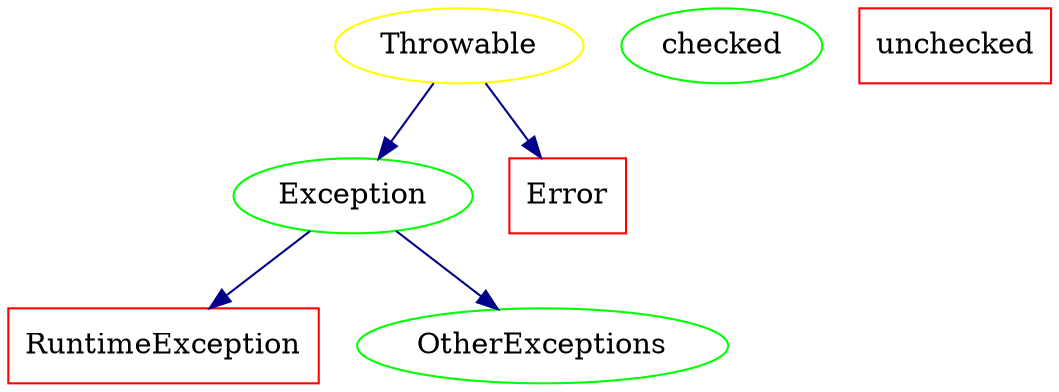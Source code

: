 digraph G {

  Throwable -> Exception -> RuntimeException [color=darkblue];
  Throwable -> Error [color=darkblue];
  Exception -> OtherExceptions [color=darkblue];


  Throwable[shape=oval color=yellow];
  OtherExceptions[shape=oval color=green]; 
  Exception[shape=oval color=green];
  Error[shape=box color=red];
  RuntimeException[shape=box color=red];


  checked[shape=oval color=green];
  unchecked[shape=box color=red];
}
